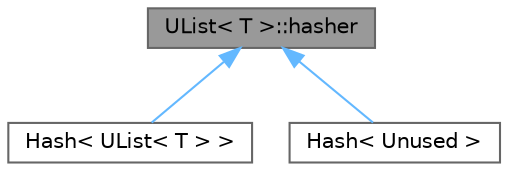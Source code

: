 digraph "UList&lt; T &gt;::hasher"
{
 // LATEX_PDF_SIZE
  bgcolor="transparent";
  edge [fontname=Helvetica,fontsize=10,labelfontname=Helvetica,labelfontsize=10];
  node [fontname=Helvetica,fontsize=10,shape=box,height=0.2,width=0.4];
  Node1 [id="Node000001",label="UList\< T \>::hasher",height=0.2,width=0.4,color="gray40", fillcolor="grey60", style="filled", fontcolor="black",tooltip=" "];
  Node1 -> Node2 [id="edge1_Node000001_Node000002",dir="back",color="steelblue1",style="solid",tooltip=" "];
  Node2 [id="Node000002",label="Hash\< UList\< T \> \>",height=0.2,width=0.4,color="gray40", fillcolor="white", style="filled",URL="$structFoam_1_1Hash_3_01UList_3_01T_01_4_01_4.html",tooltip=" "];
  Node1 -> Node3 [id="edge2_Node000001_Node000003",dir="back",color="steelblue1",style="solid",tooltip=" "];
  Node3 [id="Node000003",label="Hash\< Unused \>",height=0.2,width=0.4,color="gray40", fillcolor="white", style="filled",URL="$structFoam_1_1UList_1_1Hash.html",tooltip=" "];
}
